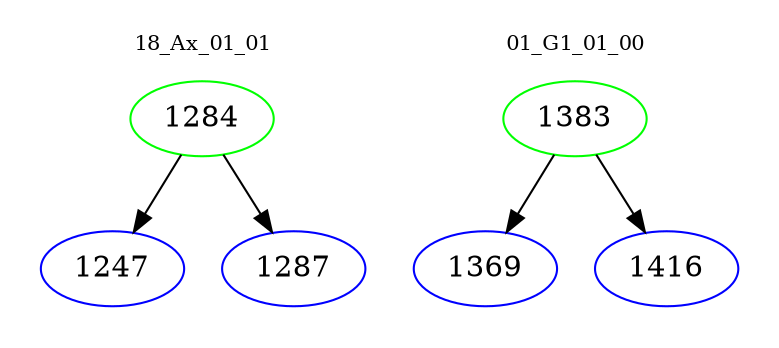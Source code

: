 digraph{
subgraph cluster_0 {
color = white
label = "18_Ax_01_01";
fontsize=10;
T0_1284 [label="1284", color="green"]
T0_1284 -> T0_1247 [color="black"]
T0_1247 [label="1247", color="blue"]
T0_1284 -> T0_1287 [color="black"]
T0_1287 [label="1287", color="blue"]
}
subgraph cluster_1 {
color = white
label = "01_G1_01_00";
fontsize=10;
T1_1383 [label="1383", color="green"]
T1_1383 -> T1_1369 [color="black"]
T1_1369 [label="1369", color="blue"]
T1_1383 -> T1_1416 [color="black"]
T1_1416 [label="1416", color="blue"]
}
}

